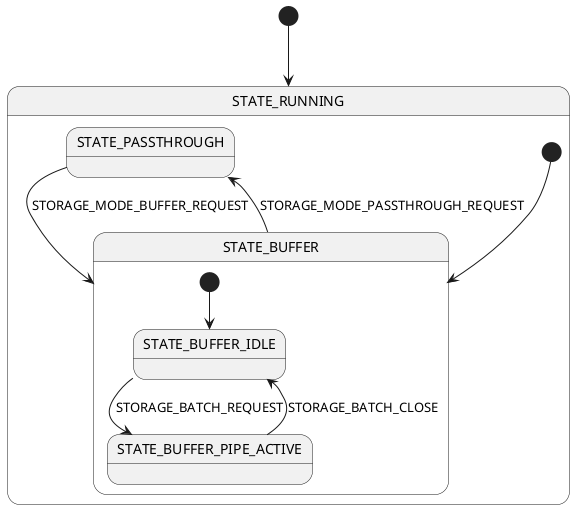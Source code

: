 @startuml
[*] --> STATE_RUNNING

state STATE_RUNNING {
    state STATE_PASSTHROUGH
    state STATE_BUFFER {
        state STATE_BUFFER_IDLE
        state STATE_BUFFER_PIPE_ACTIVE

        [*] --> STATE_BUFFER_IDLE
        STATE_BUFFER_IDLE --> STATE_BUFFER_PIPE_ACTIVE: STORAGE_BATCH_REQUEST
        STATE_BUFFER_PIPE_ACTIVE --> STATE_BUFFER_IDLE: STORAGE_BATCH_CLOSE
    }

    [*] --> STATE_BUFFER
    STATE_PASSTHROUGH --> STATE_BUFFER: STORAGE_MODE_BUFFER_REQUEST
    STATE_BUFFER --> STATE_PASSTHROUGH: STORAGE_MODE_PASSTHROUGH_REQUEST
}
@enduml

